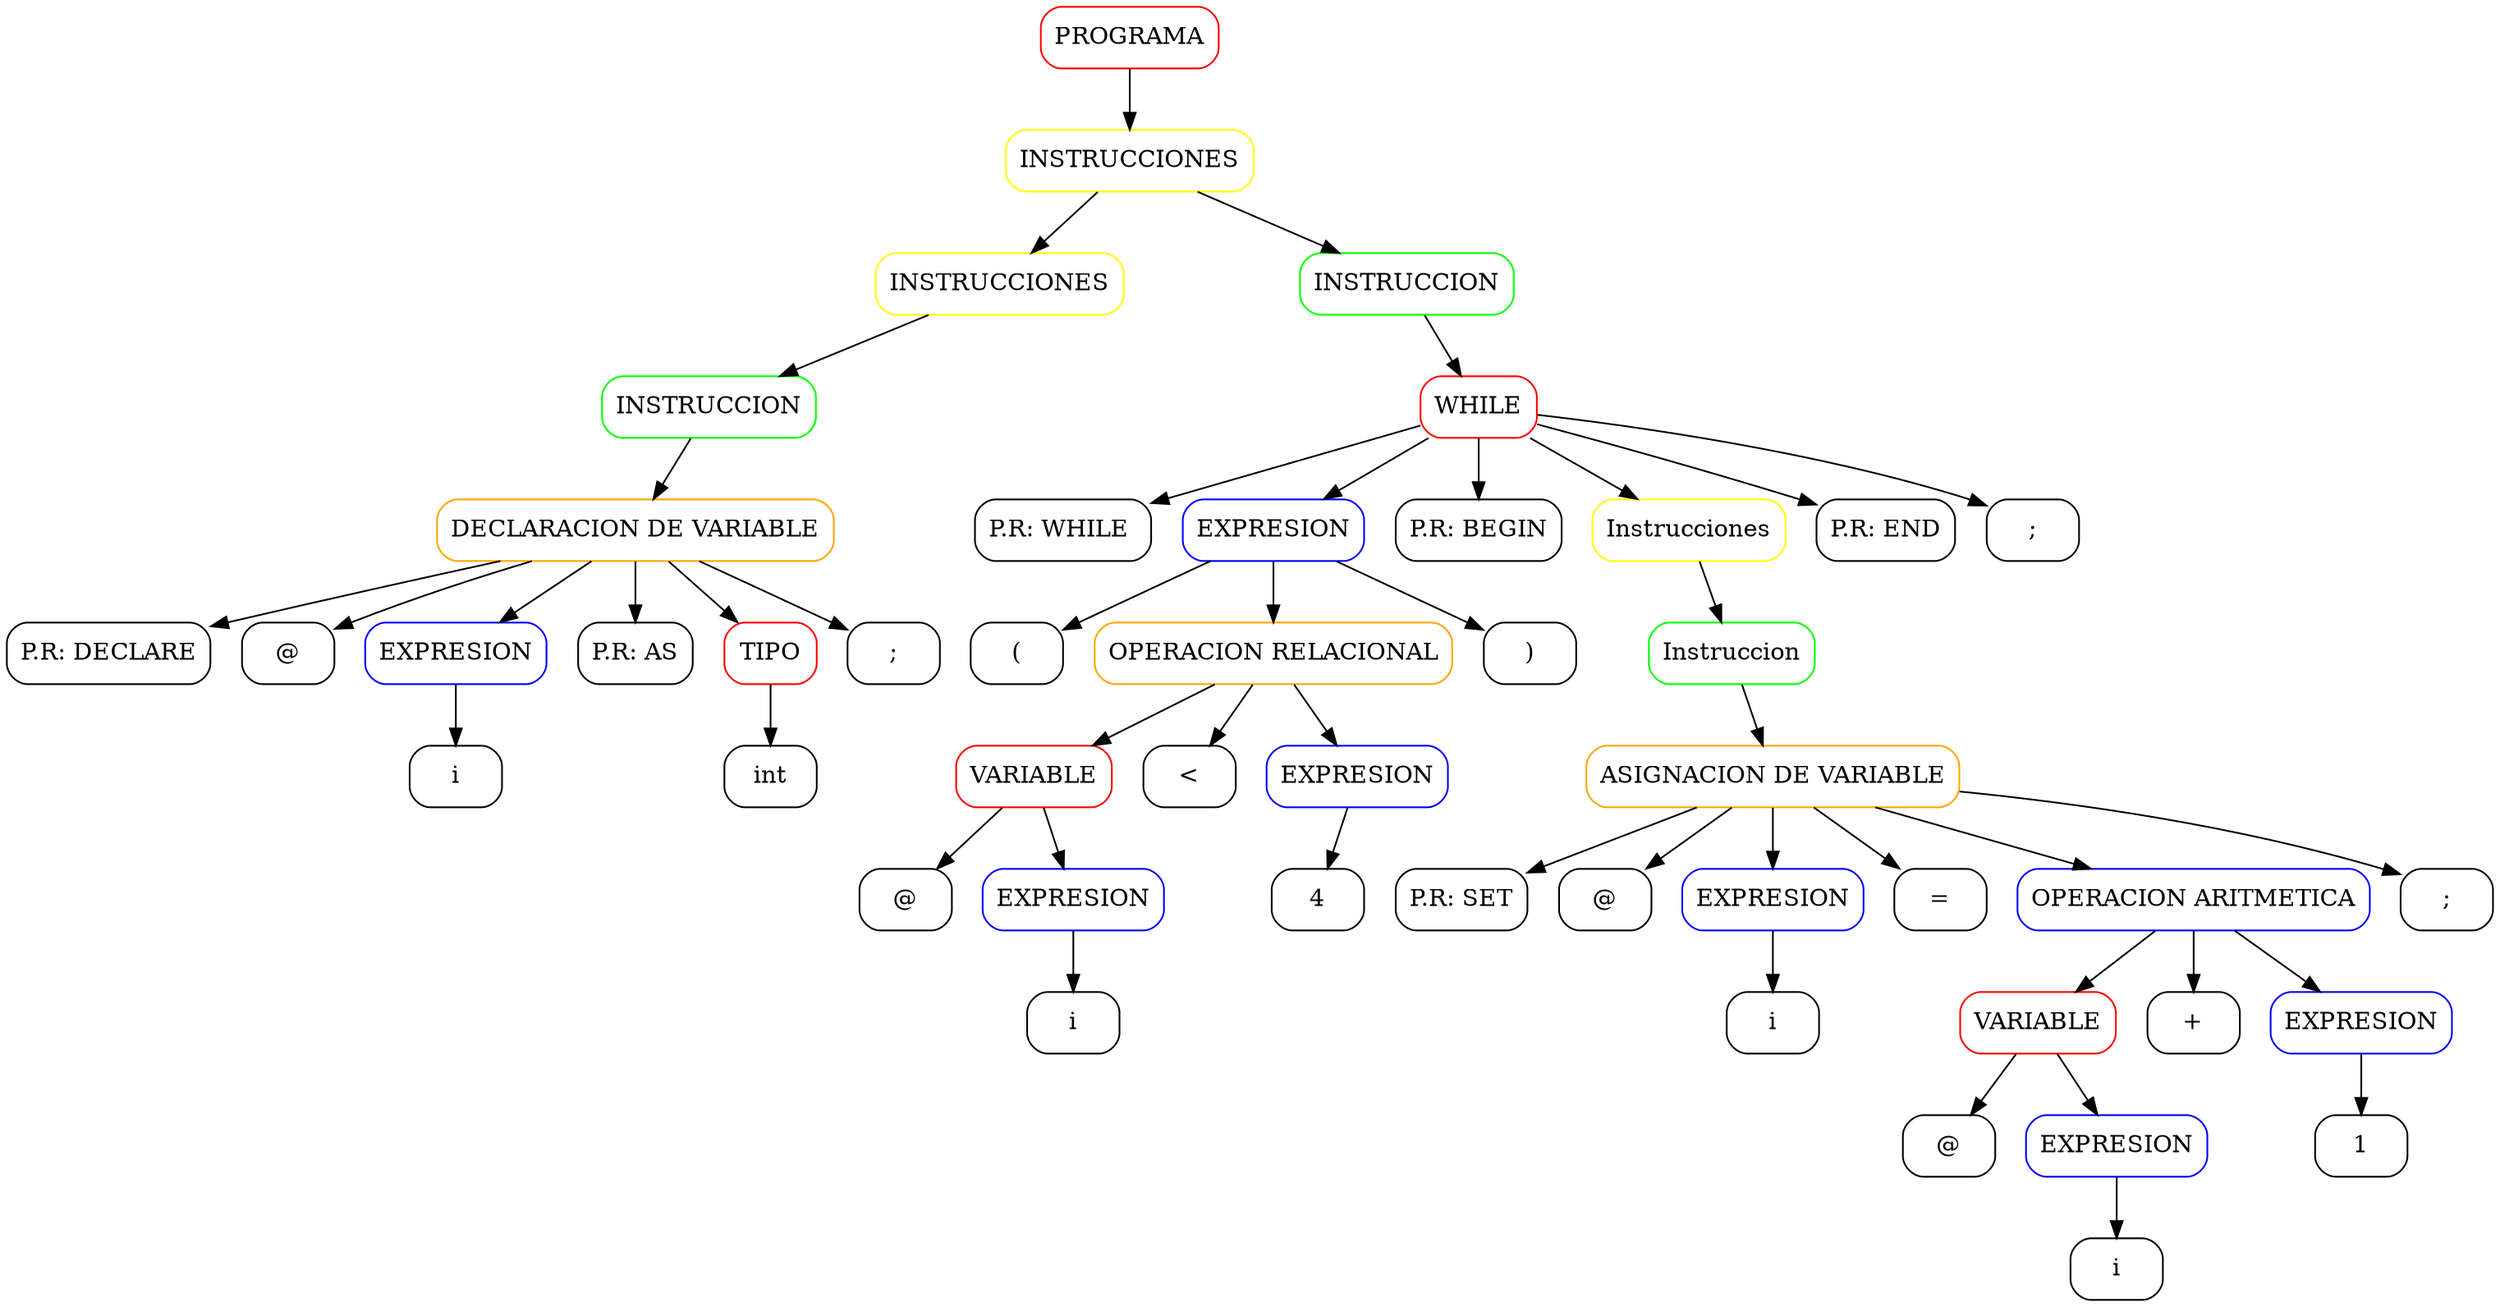 digraph AST {
node [shape=box, style=rounded];
n3986251874[label="PROGRAMA" color="red"];
n7830641248[label="INSTRUCCIONES" color="yellow"];
n2663037068[label="INSTRUCCIONES" color="yellow"];
n103345829[label="INSTRUCCION" color="green"];
n8554723158[label="DECLARACION DE VARIABLE" color="ORANGE"];
n86844960[label="P.R: DECLARE" color="black"];
n8554723158 -> n86844960; 
n4685916407[label="@" color="black"];
n8554723158 -> n4685916407; 
n546159381[label="EXPRESION" color="blue"];
n6157291588[label="i" color="black"];
n546159381 -> n6157291588; 
n8554723158 -> n546159381; 
n3635722835[label="P.R: AS" color="black"];
n8554723158 -> n3635722835; 
n8792452915[label="TIPO" color="red"];
n524517270[label="int" color="black"];
n8792452915 -> n524517270; 
n8554723158 -> n8792452915; 
n7149651316[label=";" color="black"];
n8554723158 -> n7149651316; 
n103345829 -> n8554723158; 
n2663037068 -> n103345829; 
n7830641248 -> n2663037068; 
n2893143759[label="INSTRUCCION" color="green"];
n6970096395[label="WHILE" color="RED"];
n970927252[label="P.R: WHILE " color="black"];
n6970096395 -> n970927252; 
n8754070145[label="EXPRESION" color="blue"];
n1950654749[label="(" color="black"];
n8754070145 -> n1950654749; 
n1472513289[label="OPERACION RELACIONAL" color="orange"];
n5006767659[label="VARIABLE" color="red"];
n684197832[label="@" color="black"];
n5006767659 -> n684197832; 
n7792353882[label="EXPRESION" color="blue"];
n6265797209[label="i" color="black"];
n7792353882 -> n6265797209; 
n5006767659 -> n7792353882; 
n1472513289 -> n5006767659; 
n7547256735[label="<" color="black"];
n1472513289 -> n7547256735; 
n6941405771[label="EXPRESION" color="blue"];
n1903021275[label="4" color="black"];
n6941405771 -> n1903021275; 
n1472513289 -> n6941405771; 
n8754070145 -> n1472513289; 
n9976023174[label=")" color="black"];
n8754070145 -> n9976023174; 
n6970096395 -> n8754070145; 
n6080545625[label="P.R: BEGIN" color="black"];
n6970096395 -> n6080545625; 
n1464352435[label="Instrucciones" color="yellow"];
n8122649683[label="Instruccion" color="green"];
n4816366937[label="ASIGNACION DE VARIABLE" color="ORANGE"];
n2210132690[label="P.R: SET" color="black"];
n4816366937 -> n2210132690; 
n9483838961[label="@" color="black"];
n4816366937 -> n9483838961; 
n5274739024[label="EXPRESION" color="blue"];
n91825499[label="i" color="black"];
n5274739024 -> n91825499; 
n4816366937 -> n5274739024; 
n4027105690[label="=" color="black"];
n4816366937 -> n4027105690; 
n4356006206[label="OPERACION ARITMETICA" color="blue"];
n5394046774[label="VARIABLE" color="red"];
n7214440624[label="@" color="black"];
n5394046774 -> n7214440624; 
n4200226144[label="EXPRESION" color="blue"];
n7153990369[label="i" color="black"];
n4200226144 -> n7153990369; 
n5394046774 -> n4200226144; 
n4356006206 -> n5394046774; 
n5063663295[label="+" color="black"];
n4356006206 -> n5063663295; 
n2688562575[label="EXPRESION" color="blue"];
n3450992131[label="1" color="black"];
n2688562575 -> n3450992131; 
n4356006206 -> n2688562575; 
n4816366937 -> n4356006206; 
n2879166685[label=";" color="black"];
n4816366937 -> n2879166685; 
n8122649683 -> n4816366937; 
n1464352435 -> n8122649683; 
n6970096395 -> n1464352435; 
n2677461655[label="P.R: END" color="black"];
n6970096395 -> n2677461655; 
n3423855990[label=";" color="black"];
n6970096395 -> n3423855990; 
n2893143759 -> n6970096395; 
n7830641248 -> n2893143759; 
n3986251874 -> n7830641248; 
}
